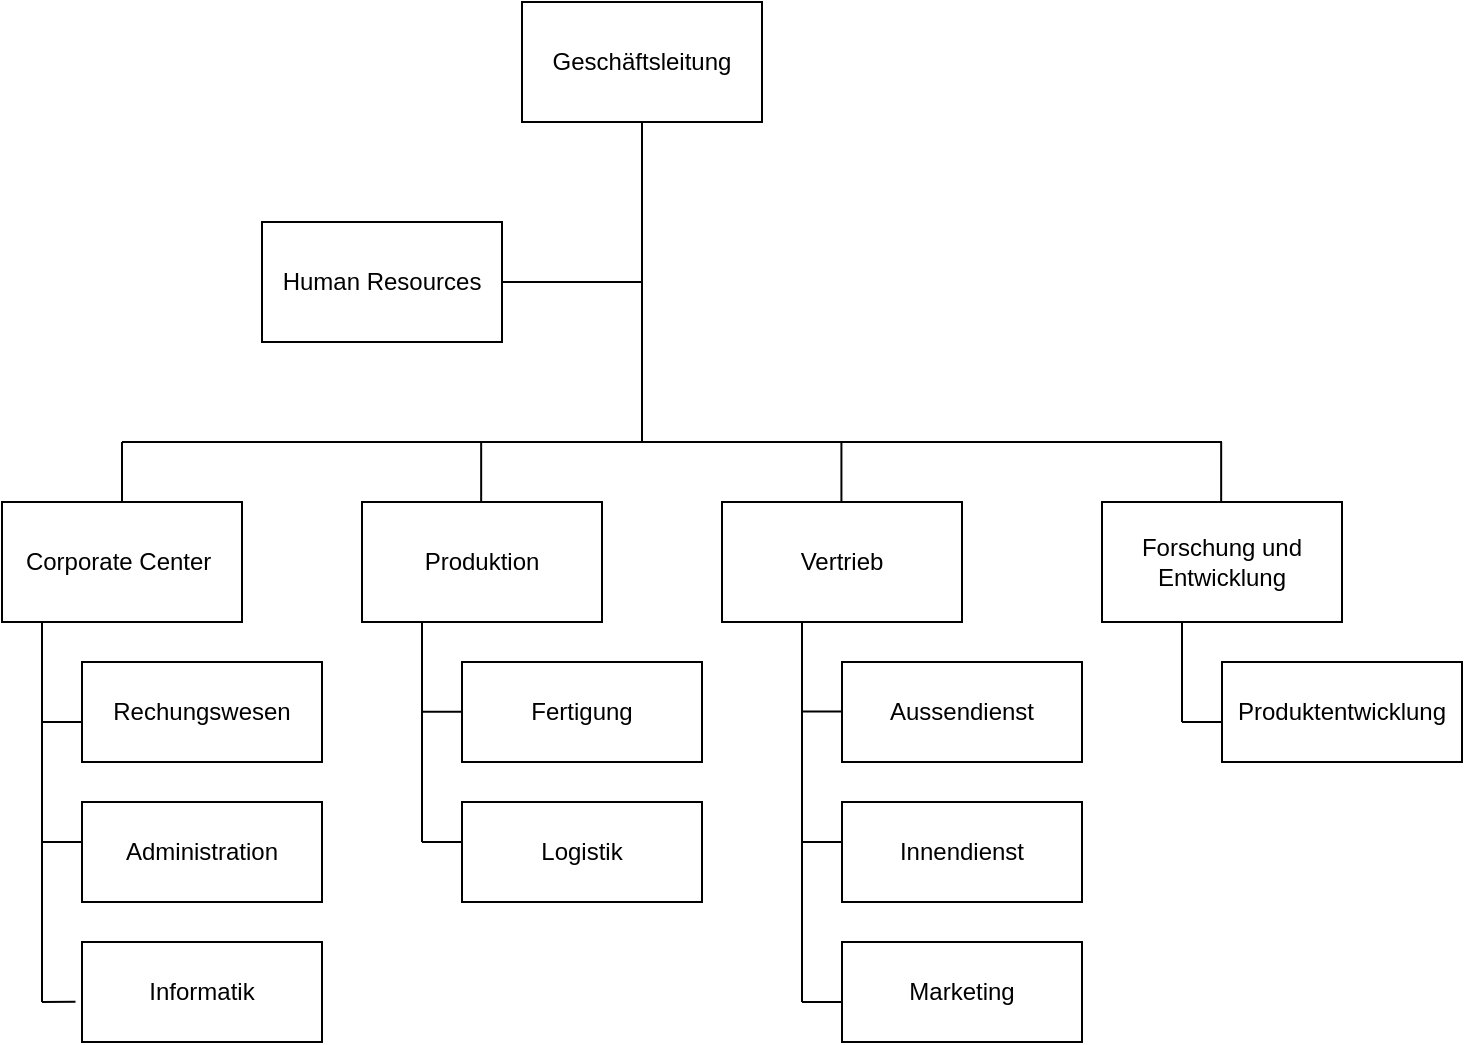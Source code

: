 <mxfile version="16.5.3" type="github">
  <diagram id="LhZZQrOEzn4J0T_A814q" name="Page-1">
    <mxGraphModel dx="981" dy="520" grid="1" gridSize="10" guides="1" tooltips="1" connect="1" arrows="1" fold="1" page="1" pageScale="1" pageWidth="850" pageHeight="1100" math="0" shadow="0">
      <root>
        <mxCell id="0" />
        <mxCell id="1" parent="0" />
        <mxCell id="I8MHw5e4HXcJUEgVbf8J-1" value="Geschäftsleitung" style="rounded=0;whiteSpace=wrap;html=1;" vertex="1" parent="1">
          <mxGeometry x="320" y="100" width="120" height="60" as="geometry" />
        </mxCell>
        <mxCell id="I8MHw5e4HXcJUEgVbf8J-2" value="Human Resources" style="rounded=0;whiteSpace=wrap;html=1;" vertex="1" parent="1">
          <mxGeometry x="190" y="210" width="120" height="60" as="geometry" />
        </mxCell>
        <mxCell id="I8MHw5e4HXcJUEgVbf8J-3" value="" style="endArrow=none;html=1;rounded=0;" edge="1" parent="1">
          <mxGeometry width="50" height="50" relative="1" as="geometry">
            <mxPoint x="380" y="320" as="sourcePoint" />
            <mxPoint x="380" y="160" as="targetPoint" />
            <Array as="points">
              <mxPoint x="380" y="240" />
            </Array>
          </mxGeometry>
        </mxCell>
        <mxCell id="I8MHw5e4HXcJUEgVbf8J-4" value="" style="endArrow=none;html=1;rounded=0;entryX=1;entryY=0.5;entryDx=0;entryDy=0;" edge="1" parent="1" target="I8MHw5e4HXcJUEgVbf8J-2">
          <mxGeometry width="50" height="50" relative="1" as="geometry">
            <mxPoint x="380" y="240" as="sourcePoint" />
            <mxPoint x="390" y="170" as="targetPoint" />
            <Array as="points">
              <mxPoint x="350" y="240" />
            </Array>
          </mxGeometry>
        </mxCell>
        <mxCell id="I8MHw5e4HXcJUEgVbf8J-6" value="Forschung und Entwicklung" style="rounded=0;whiteSpace=wrap;html=1;" vertex="1" parent="1">
          <mxGeometry x="610" y="350" width="120" height="60" as="geometry" />
        </mxCell>
        <mxCell id="I8MHw5e4HXcJUEgVbf8J-7" value="Produktion" style="rounded=0;whiteSpace=wrap;html=1;" vertex="1" parent="1">
          <mxGeometry x="240" y="350" width="120" height="60" as="geometry" />
        </mxCell>
        <mxCell id="I8MHw5e4HXcJUEgVbf8J-8" value="Corporate Center&amp;nbsp;" style="rounded=0;whiteSpace=wrap;html=1;" vertex="1" parent="1">
          <mxGeometry x="60" y="350" width="120" height="60" as="geometry" />
        </mxCell>
        <mxCell id="I8MHw5e4HXcJUEgVbf8J-9" value="Vertrieb" style="rounded=0;whiteSpace=wrap;html=1;" vertex="1" parent="1">
          <mxGeometry x="420" y="350" width="120" height="60" as="geometry" />
        </mxCell>
        <mxCell id="I8MHw5e4HXcJUEgVbf8J-10" value="" style="endArrow=none;html=1;rounded=0;" edge="1" parent="1">
          <mxGeometry width="50" height="50" relative="1" as="geometry">
            <mxPoint x="120" y="320" as="sourcePoint" />
            <mxPoint x="670" y="320" as="targetPoint" />
          </mxGeometry>
        </mxCell>
        <mxCell id="I8MHw5e4HXcJUEgVbf8J-11" value="" style="endArrow=none;html=1;rounded=0;exitX=0.5;exitY=0;exitDx=0;exitDy=0;" edge="1" parent="1" source="I8MHw5e4HXcJUEgVbf8J-8">
          <mxGeometry width="50" height="50" relative="1" as="geometry">
            <mxPoint x="70" y="370" as="sourcePoint" />
            <mxPoint x="120" y="320" as="targetPoint" />
          </mxGeometry>
        </mxCell>
        <mxCell id="I8MHw5e4HXcJUEgVbf8J-12" value="" style="endArrow=none;html=1;rounded=0;exitX=0.5;exitY=0;exitDx=0;exitDy=0;" edge="1" parent="1">
          <mxGeometry width="50" height="50" relative="1" as="geometry">
            <mxPoint x="299.58" y="350" as="sourcePoint" />
            <mxPoint x="299.58" y="320" as="targetPoint" />
          </mxGeometry>
        </mxCell>
        <mxCell id="I8MHw5e4HXcJUEgVbf8J-13" value="" style="endArrow=none;html=1;rounded=0;exitX=0.5;exitY=0;exitDx=0;exitDy=0;" edge="1" parent="1">
          <mxGeometry width="50" height="50" relative="1" as="geometry">
            <mxPoint x="479.71" y="350" as="sourcePoint" />
            <mxPoint x="479.71" y="320" as="targetPoint" />
          </mxGeometry>
        </mxCell>
        <mxCell id="I8MHw5e4HXcJUEgVbf8J-14" value="" style="endArrow=none;html=1;rounded=0;exitX=0.5;exitY=0;exitDx=0;exitDy=0;" edge="1" parent="1">
          <mxGeometry width="50" height="50" relative="1" as="geometry">
            <mxPoint x="669.58" y="350" as="sourcePoint" />
            <mxPoint x="669.58" y="320" as="targetPoint" />
          </mxGeometry>
        </mxCell>
        <mxCell id="I8MHw5e4HXcJUEgVbf8J-16" value="Rechungswesen" style="rounded=0;whiteSpace=wrap;html=1;" vertex="1" parent="1">
          <mxGeometry x="100" y="430" width="120" height="50" as="geometry" />
        </mxCell>
        <mxCell id="I8MHw5e4HXcJUEgVbf8J-17" value="Administration" style="rounded=0;whiteSpace=wrap;html=1;" vertex="1" parent="1">
          <mxGeometry x="100" y="500" width="120" height="50" as="geometry" />
        </mxCell>
        <mxCell id="I8MHw5e4HXcJUEgVbf8J-18" value="Fertigung" style="rounded=0;whiteSpace=wrap;html=1;" vertex="1" parent="1">
          <mxGeometry x="290" y="430" width="120" height="50" as="geometry" />
        </mxCell>
        <mxCell id="I8MHw5e4HXcJUEgVbf8J-19" value="Logistik" style="rounded=0;whiteSpace=wrap;html=1;" vertex="1" parent="1">
          <mxGeometry x="290" y="500" width="120" height="50" as="geometry" />
        </mxCell>
        <mxCell id="I8MHw5e4HXcJUEgVbf8J-20" value="Aussendienst" style="rounded=0;whiteSpace=wrap;html=1;" vertex="1" parent="1">
          <mxGeometry x="480" y="430" width="120" height="50" as="geometry" />
        </mxCell>
        <mxCell id="I8MHw5e4HXcJUEgVbf8J-21" value="Innendienst" style="rounded=0;whiteSpace=wrap;html=1;" vertex="1" parent="1">
          <mxGeometry x="480" y="500" width="120" height="50" as="geometry" />
        </mxCell>
        <mxCell id="I8MHw5e4HXcJUEgVbf8J-22" value="Produktentwicklung" style="rounded=0;whiteSpace=wrap;html=1;" vertex="1" parent="1">
          <mxGeometry x="670" y="430" width="120" height="50" as="geometry" />
        </mxCell>
        <mxCell id="I8MHw5e4HXcJUEgVbf8J-24" value="" style="endArrow=none;html=1;rounded=0;" edge="1" parent="1">
          <mxGeometry width="50" height="50" relative="1" as="geometry">
            <mxPoint x="80" y="600" as="sourcePoint" />
            <mxPoint x="80" y="410" as="targetPoint" />
          </mxGeometry>
        </mxCell>
        <mxCell id="I8MHw5e4HXcJUEgVbf8J-25" value="" style="endArrow=none;html=1;rounded=0;" edge="1" parent="1">
          <mxGeometry width="50" height="50" relative="1" as="geometry">
            <mxPoint x="80" y="460" as="sourcePoint" />
            <mxPoint x="100" y="460" as="targetPoint" />
          </mxGeometry>
        </mxCell>
        <mxCell id="I8MHw5e4HXcJUEgVbf8J-26" value="" style="endArrow=none;html=1;rounded=0;" edge="1" parent="1">
          <mxGeometry width="50" height="50" relative="1" as="geometry">
            <mxPoint x="80" y="520" as="sourcePoint" />
            <mxPoint x="100" y="520" as="targetPoint" />
          </mxGeometry>
        </mxCell>
        <mxCell id="I8MHw5e4HXcJUEgVbf8J-27" value="" style="endArrow=none;html=1;rounded=0;" edge="1" parent="1">
          <mxGeometry width="50" height="50" relative="1" as="geometry">
            <mxPoint x="270" y="520" as="sourcePoint" />
            <mxPoint x="270" y="410" as="targetPoint" />
          </mxGeometry>
        </mxCell>
        <mxCell id="I8MHw5e4HXcJUEgVbf8J-28" value="" style="endArrow=none;html=1;rounded=0;" edge="1" parent="1">
          <mxGeometry width="50" height="50" relative="1" as="geometry">
            <mxPoint x="270" y="454.83" as="sourcePoint" />
            <mxPoint x="290" y="454.83" as="targetPoint" />
          </mxGeometry>
        </mxCell>
        <mxCell id="I8MHw5e4HXcJUEgVbf8J-29" value="" style="endArrow=none;html=1;rounded=0;" edge="1" parent="1">
          <mxGeometry width="50" height="50" relative="1" as="geometry">
            <mxPoint x="270" y="520" as="sourcePoint" />
            <mxPoint x="290" y="520" as="targetPoint" />
          </mxGeometry>
        </mxCell>
        <mxCell id="I8MHw5e4HXcJUEgVbf8J-30" value="" style="endArrow=none;html=1;rounded=0;" edge="1" parent="1">
          <mxGeometry width="50" height="50" relative="1" as="geometry">
            <mxPoint x="460" y="600" as="sourcePoint" />
            <mxPoint x="460" y="410" as="targetPoint" />
          </mxGeometry>
        </mxCell>
        <mxCell id="I8MHw5e4HXcJUEgVbf8J-32" value="" style="endArrow=none;html=1;rounded=0;" edge="1" parent="1">
          <mxGeometry width="50" height="50" relative="1" as="geometry">
            <mxPoint x="460" y="454.8" as="sourcePoint" />
            <mxPoint x="480" y="454.8" as="targetPoint" />
          </mxGeometry>
        </mxCell>
        <mxCell id="I8MHw5e4HXcJUEgVbf8J-33" value="" style="endArrow=none;html=1;rounded=0;" edge="1" parent="1">
          <mxGeometry width="50" height="50" relative="1" as="geometry">
            <mxPoint x="460" y="520" as="sourcePoint" />
            <mxPoint x="480" y="520" as="targetPoint" />
          </mxGeometry>
        </mxCell>
        <mxCell id="I8MHw5e4HXcJUEgVbf8J-34" value="Marketing" style="rounded=0;whiteSpace=wrap;html=1;" vertex="1" parent="1">
          <mxGeometry x="480" y="570" width="120" height="50" as="geometry" />
        </mxCell>
        <mxCell id="I8MHw5e4HXcJUEgVbf8J-35" value="" style="endArrow=none;html=1;rounded=0;" edge="1" parent="1">
          <mxGeometry width="50" height="50" relative="1" as="geometry">
            <mxPoint x="460" y="600" as="sourcePoint" />
            <mxPoint x="480" y="600" as="targetPoint" />
          </mxGeometry>
        </mxCell>
        <mxCell id="I8MHw5e4HXcJUEgVbf8J-36" value="Informatik" style="rounded=0;whiteSpace=wrap;html=1;" vertex="1" parent="1">
          <mxGeometry x="100" y="570" width="120" height="50" as="geometry" />
        </mxCell>
        <mxCell id="I8MHw5e4HXcJUEgVbf8J-39" value="" style="endArrow=none;html=1;rounded=0;exitX=-0.027;exitY=0.597;exitDx=0;exitDy=0;exitPerimeter=0;" edge="1" parent="1" source="I8MHw5e4HXcJUEgVbf8J-36">
          <mxGeometry width="50" height="50" relative="1" as="geometry">
            <mxPoint x="100" y="540" as="sourcePoint" />
            <mxPoint x="80" y="600" as="targetPoint" />
          </mxGeometry>
        </mxCell>
        <mxCell id="I8MHw5e4HXcJUEgVbf8J-40" value="" style="endArrow=none;html=1;rounded=0;" edge="1" parent="1">
          <mxGeometry width="50" height="50" relative="1" as="geometry">
            <mxPoint x="650" y="460" as="sourcePoint" />
            <mxPoint x="650" y="410" as="targetPoint" />
          </mxGeometry>
        </mxCell>
        <mxCell id="I8MHw5e4HXcJUEgVbf8J-41" value="" style="endArrow=none;html=1;rounded=0;" edge="1" parent="1">
          <mxGeometry width="50" height="50" relative="1" as="geometry">
            <mxPoint x="650" y="460.0" as="sourcePoint" />
            <mxPoint x="670" y="460.0" as="targetPoint" />
          </mxGeometry>
        </mxCell>
      </root>
    </mxGraphModel>
  </diagram>
</mxfile>
